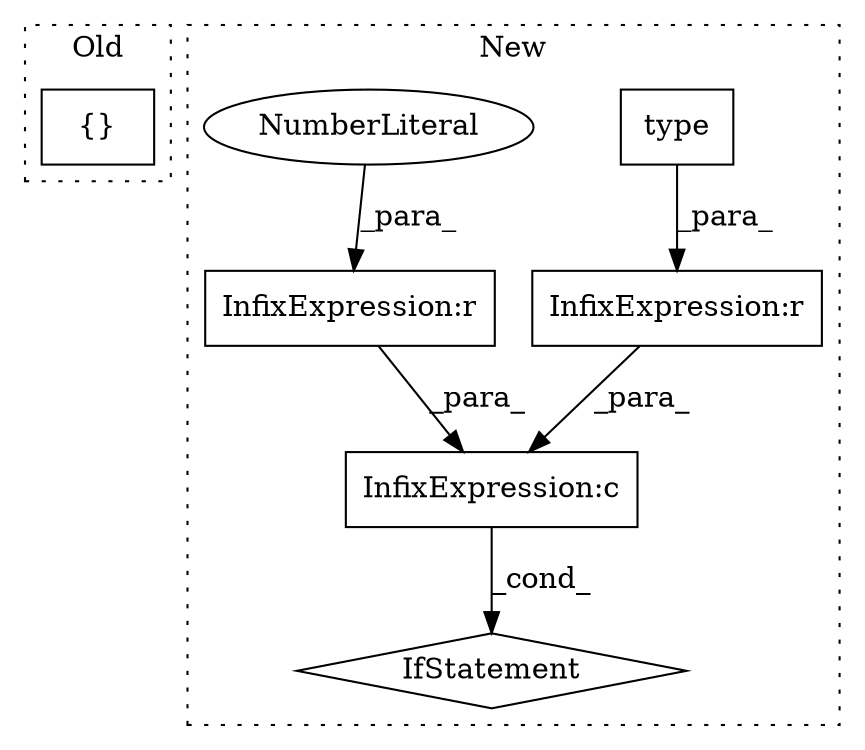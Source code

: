 digraph G {
subgraph cluster0 {
1 [label="{}" a="4" s="3446,3451" l="1,1" shape="box"];
label = "Old";
style="dotted";
}
subgraph cluster1 {
2 [label="type" a="32" s="3556,3568" l="5,1" shape="box"];
3 [label="IfStatement" a="25" s="3551,3616" l="4,2" shape="diamond"];
4 [label="InfixExpression:r" a="27" s="3569" l="4" shape="box"];
5 [label="InfixExpression:c" a="27" s="3587" l="4" shape="box"];
6 [label="InfixExpression:r" a="27" s="3610" l="4" shape="box"];
7 [label="NumberLiteral" a="34" s="3614" l="1" shape="ellipse"];
label = "New";
style="dotted";
}
2 -> 4 [label="_para_"];
4 -> 5 [label="_para_"];
5 -> 3 [label="_cond_"];
6 -> 5 [label="_para_"];
7 -> 6 [label="_para_"];
}